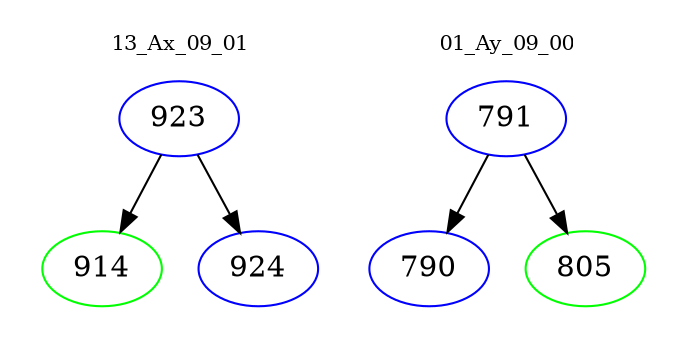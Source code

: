 digraph{
subgraph cluster_0 {
color = white
label = "13_Ax_09_01";
fontsize=10;
T0_923 [label="923", color="blue"]
T0_923 -> T0_914 [color="black"]
T0_914 [label="914", color="green"]
T0_923 -> T0_924 [color="black"]
T0_924 [label="924", color="blue"]
}
subgraph cluster_1 {
color = white
label = "01_Ay_09_00";
fontsize=10;
T1_791 [label="791", color="blue"]
T1_791 -> T1_790 [color="black"]
T1_790 [label="790", color="blue"]
T1_791 -> T1_805 [color="black"]
T1_805 [label="805", color="green"]
}
}
